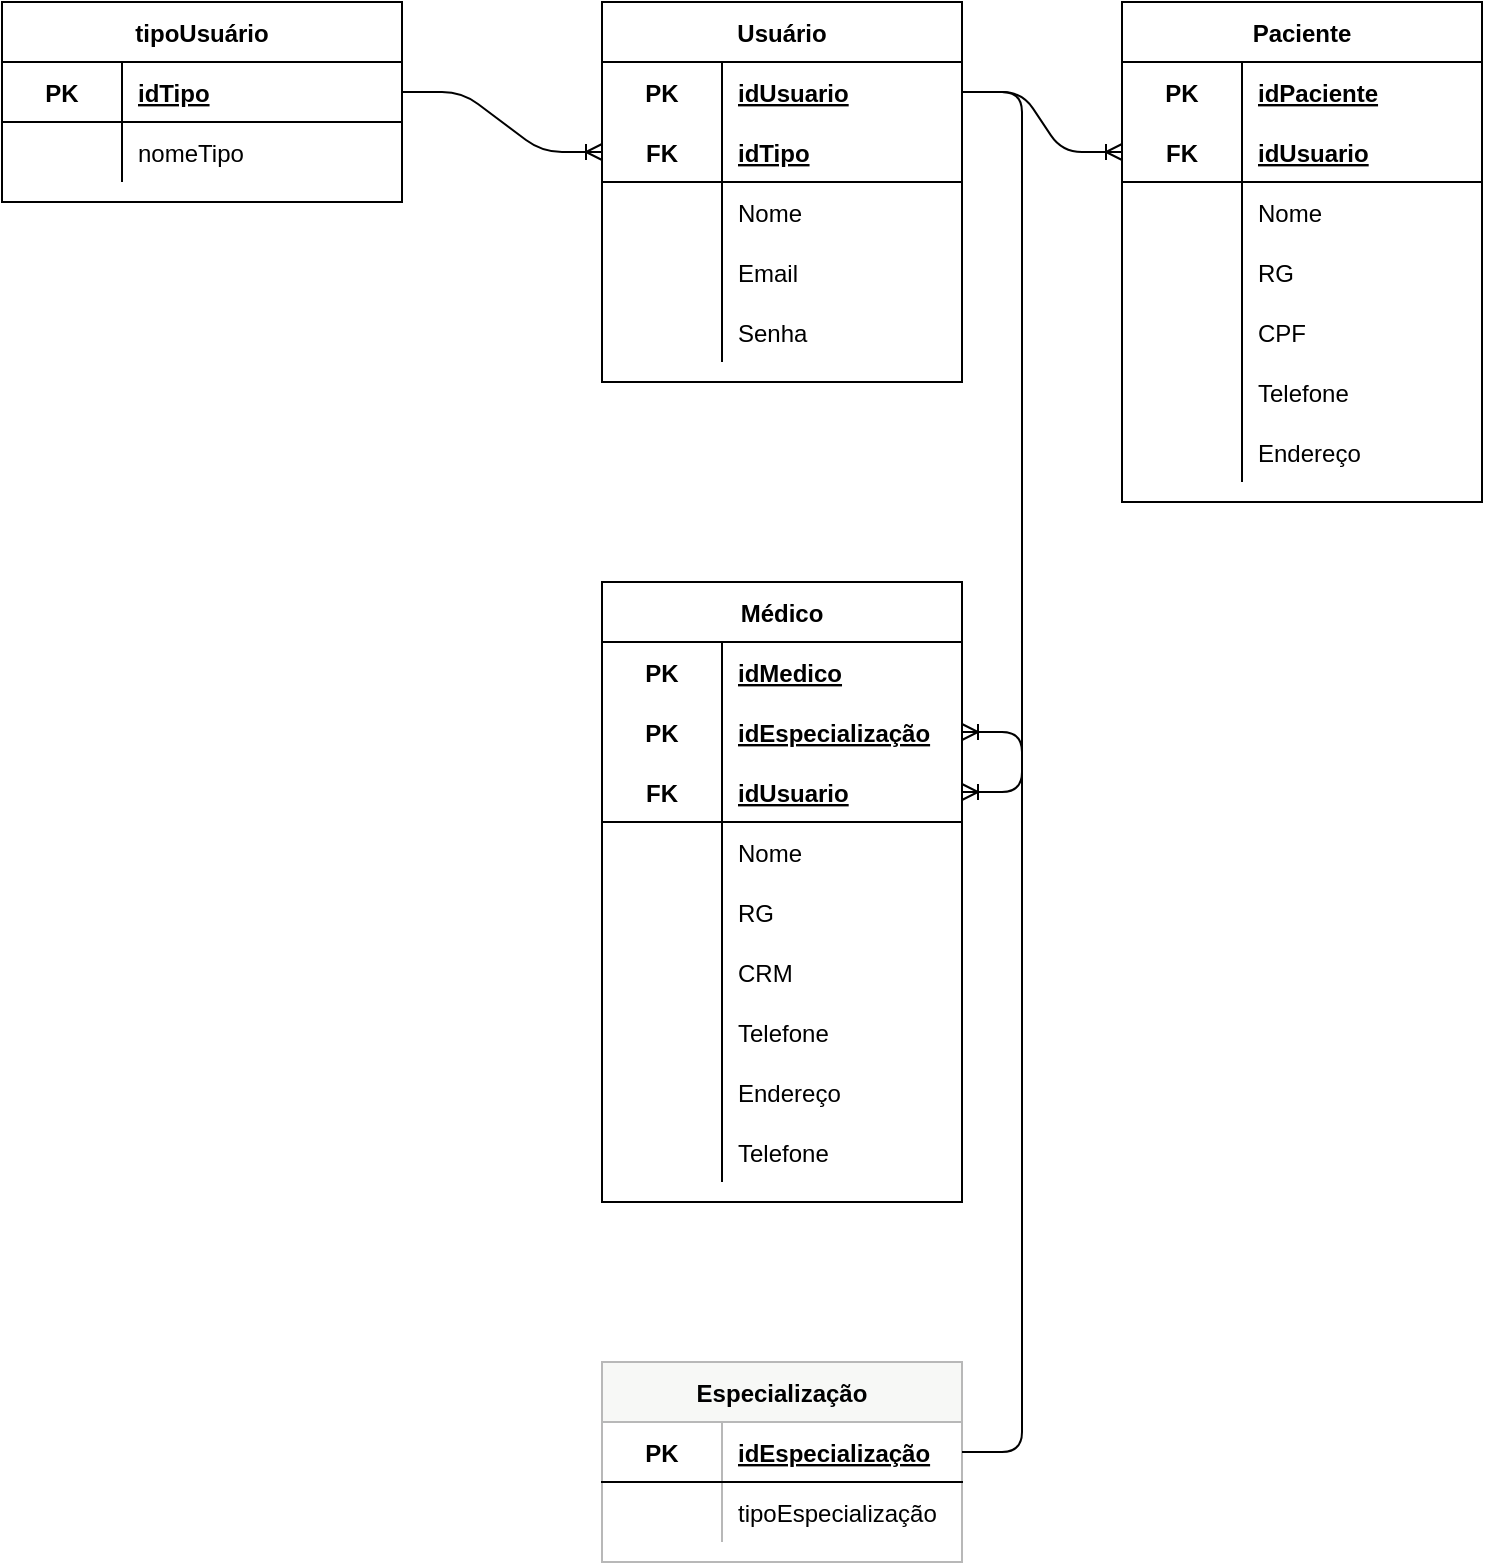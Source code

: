 <mxfile version="14.9.8" type="device"><diagram id="ihOLr5yhqnyFd6Ik1lFn" name="Page-1"><mxGraphModel dx="1038" dy="521" grid="1" gridSize="10" guides="1" tooltips="1" connect="1" arrows="1" fold="1" page="1" pageScale="1" pageWidth="827" pageHeight="1169" math="0" shadow="0"><root><mxCell id="0"/><mxCell id="1" parent="0"/><mxCell id="uqrDdDgDP5PHj7QKBSZh-1" value="tipoUsuário" style="shape=table;startSize=30;container=1;collapsible=1;childLayout=tableLayout;fixedRows=1;rowLines=0;fontStyle=1;align=center;resizeLast=1;" vertex="1" parent="1"><mxGeometry x="40" y="40" width="200" height="100" as="geometry"/></mxCell><mxCell id="uqrDdDgDP5PHj7QKBSZh-5" value="" style="shape=partialRectangle;collapsible=0;dropTarget=0;pointerEvents=0;fillColor=none;top=0;left=0;bottom=1;right=0;points=[[0,0.5],[1,0.5]];portConstraint=eastwest;" vertex="1" parent="uqrDdDgDP5PHj7QKBSZh-1"><mxGeometry y="30" width="200" height="30" as="geometry"/></mxCell><mxCell id="uqrDdDgDP5PHj7QKBSZh-6" value="PK" style="shape=partialRectangle;connectable=0;fillColor=none;top=0;left=0;bottom=0;right=0;fontStyle=1;overflow=hidden;" vertex="1" parent="uqrDdDgDP5PHj7QKBSZh-5"><mxGeometry width="60" height="30" as="geometry"/></mxCell><mxCell id="uqrDdDgDP5PHj7QKBSZh-7" value="idTipo" style="shape=partialRectangle;connectable=0;fillColor=none;top=0;left=0;bottom=0;right=0;align=left;spacingLeft=6;fontStyle=5;overflow=hidden;" vertex="1" parent="uqrDdDgDP5PHj7QKBSZh-5"><mxGeometry x="60" width="140" height="30" as="geometry"/></mxCell><mxCell id="uqrDdDgDP5PHj7QKBSZh-11" value="" style="shape=partialRectangle;collapsible=0;dropTarget=0;pointerEvents=0;fillColor=none;top=0;left=0;bottom=0;right=0;points=[[0,0.5],[1,0.5]];portConstraint=eastwest;" vertex="1" parent="uqrDdDgDP5PHj7QKBSZh-1"><mxGeometry y="60" width="200" height="30" as="geometry"/></mxCell><mxCell id="uqrDdDgDP5PHj7QKBSZh-12" value="" style="shape=partialRectangle;connectable=0;fillColor=none;top=0;left=0;bottom=0;right=0;editable=1;overflow=hidden;" vertex="1" parent="uqrDdDgDP5PHj7QKBSZh-11"><mxGeometry width="60" height="30" as="geometry"/></mxCell><mxCell id="uqrDdDgDP5PHj7QKBSZh-13" value="nomeTipo" style="shape=partialRectangle;connectable=0;fillColor=none;top=0;left=0;bottom=0;right=0;align=left;spacingLeft=6;overflow=hidden;" vertex="1" parent="uqrDdDgDP5PHj7QKBSZh-11"><mxGeometry x="60" width="140" height="30" as="geometry"/></mxCell><mxCell id="uqrDdDgDP5PHj7QKBSZh-17" value="Usuário" style="shape=table;startSize=30;container=1;collapsible=1;childLayout=tableLayout;fixedRows=1;rowLines=0;fontStyle=1;align=center;resizeLast=1;" vertex="1" parent="1"><mxGeometry x="340" y="40" width="180" height="190" as="geometry"/></mxCell><mxCell id="uqrDdDgDP5PHj7QKBSZh-18" value="" style="shape=partialRectangle;collapsible=0;dropTarget=0;pointerEvents=0;fillColor=none;top=0;left=0;bottom=0;right=0;points=[[0,0.5],[1,0.5]];portConstraint=eastwest;" vertex="1" parent="uqrDdDgDP5PHj7QKBSZh-17"><mxGeometry y="30" width="180" height="30" as="geometry"/></mxCell><mxCell id="uqrDdDgDP5PHj7QKBSZh-19" value="PK" style="shape=partialRectangle;connectable=0;fillColor=none;top=0;left=0;bottom=0;right=0;fontStyle=1;overflow=hidden;" vertex="1" parent="uqrDdDgDP5PHj7QKBSZh-18"><mxGeometry width="60" height="30" as="geometry"/></mxCell><mxCell id="uqrDdDgDP5PHj7QKBSZh-20" value="idUsuario" style="shape=partialRectangle;connectable=0;fillColor=none;top=0;left=0;bottom=0;right=0;align=left;spacingLeft=6;fontStyle=5;overflow=hidden;" vertex="1" parent="uqrDdDgDP5PHj7QKBSZh-18"><mxGeometry x="60" width="120" height="30" as="geometry"/></mxCell><mxCell id="uqrDdDgDP5PHj7QKBSZh-21" value="" style="shape=partialRectangle;collapsible=0;dropTarget=0;pointerEvents=0;fillColor=none;top=0;left=0;bottom=1;right=0;points=[[0,0.5],[1,0.5]];portConstraint=eastwest;" vertex="1" parent="uqrDdDgDP5PHj7QKBSZh-17"><mxGeometry y="60" width="180" height="30" as="geometry"/></mxCell><mxCell id="uqrDdDgDP5PHj7QKBSZh-22" value="FK" style="shape=partialRectangle;connectable=0;fillColor=none;top=0;left=0;bottom=0;right=0;fontStyle=1;overflow=hidden;" vertex="1" parent="uqrDdDgDP5PHj7QKBSZh-21"><mxGeometry width="60" height="30" as="geometry"/></mxCell><mxCell id="uqrDdDgDP5PHj7QKBSZh-23" value="idTipo" style="shape=partialRectangle;connectable=0;fillColor=none;top=0;left=0;bottom=0;right=0;align=left;spacingLeft=6;fontStyle=5;overflow=hidden;" vertex="1" parent="uqrDdDgDP5PHj7QKBSZh-21"><mxGeometry x="60" width="120" height="30" as="geometry"/></mxCell><mxCell id="uqrDdDgDP5PHj7QKBSZh-24" value="" style="shape=partialRectangle;collapsible=0;dropTarget=0;pointerEvents=0;fillColor=none;top=0;left=0;bottom=0;right=0;points=[[0,0.5],[1,0.5]];portConstraint=eastwest;" vertex="1" parent="uqrDdDgDP5PHj7QKBSZh-17"><mxGeometry y="90" width="180" height="30" as="geometry"/></mxCell><mxCell id="uqrDdDgDP5PHj7QKBSZh-25" value="" style="shape=partialRectangle;connectable=0;fillColor=none;top=0;left=0;bottom=0;right=0;editable=1;overflow=hidden;" vertex="1" parent="uqrDdDgDP5PHj7QKBSZh-24"><mxGeometry width="60" height="30" as="geometry"/></mxCell><mxCell id="uqrDdDgDP5PHj7QKBSZh-26" value="Nome" style="shape=partialRectangle;connectable=0;fillColor=none;top=0;left=0;bottom=0;right=0;align=left;spacingLeft=6;overflow=hidden;" vertex="1" parent="uqrDdDgDP5PHj7QKBSZh-24"><mxGeometry x="60" width="120" height="30" as="geometry"/></mxCell><mxCell id="uqrDdDgDP5PHj7QKBSZh-27" value="" style="shape=partialRectangle;collapsible=0;dropTarget=0;pointerEvents=0;fillColor=none;top=0;left=0;bottom=0;right=0;points=[[0,0.5],[1,0.5]];portConstraint=eastwest;" vertex="1" parent="uqrDdDgDP5PHj7QKBSZh-17"><mxGeometry y="120" width="180" height="30" as="geometry"/></mxCell><mxCell id="uqrDdDgDP5PHj7QKBSZh-28" value="" style="shape=partialRectangle;connectable=0;fillColor=none;top=0;left=0;bottom=0;right=0;editable=1;overflow=hidden;" vertex="1" parent="uqrDdDgDP5PHj7QKBSZh-27"><mxGeometry width="60" height="30" as="geometry"/></mxCell><mxCell id="uqrDdDgDP5PHj7QKBSZh-29" value="Email" style="shape=partialRectangle;connectable=0;fillColor=none;top=0;left=0;bottom=0;right=0;align=left;spacingLeft=6;overflow=hidden;" vertex="1" parent="uqrDdDgDP5PHj7QKBSZh-27"><mxGeometry x="60" width="120" height="30" as="geometry"/></mxCell><mxCell id="uqrDdDgDP5PHj7QKBSZh-43" value="" style="shape=partialRectangle;collapsible=0;dropTarget=0;pointerEvents=0;fillColor=none;top=0;left=0;bottom=0;right=0;points=[[0,0.5],[1,0.5]];portConstraint=eastwest;" vertex="1" parent="uqrDdDgDP5PHj7QKBSZh-17"><mxGeometry y="150" width="180" height="30" as="geometry"/></mxCell><mxCell id="uqrDdDgDP5PHj7QKBSZh-44" value="" style="shape=partialRectangle;connectable=0;fillColor=none;top=0;left=0;bottom=0;right=0;editable=1;overflow=hidden;" vertex="1" parent="uqrDdDgDP5PHj7QKBSZh-43"><mxGeometry width="60" height="30" as="geometry"/></mxCell><mxCell id="uqrDdDgDP5PHj7QKBSZh-45" value="Senha" style="shape=partialRectangle;connectable=0;fillColor=none;top=0;left=0;bottom=0;right=0;align=left;spacingLeft=6;overflow=hidden;" vertex="1" parent="uqrDdDgDP5PHj7QKBSZh-43"><mxGeometry x="60" width="120" height="30" as="geometry"/></mxCell><mxCell id="uqrDdDgDP5PHj7QKBSZh-49" value="" style="edgeStyle=entityRelationEdgeStyle;fontSize=12;html=1;endArrow=ERoneToMany;exitX=1;exitY=0.5;exitDx=0;exitDy=0;entryX=0;entryY=0.5;entryDx=0;entryDy=0;" edge="1" parent="1" source="uqrDdDgDP5PHj7QKBSZh-5" target="uqrDdDgDP5PHj7QKBSZh-21"><mxGeometry width="100" height="100" relative="1" as="geometry"><mxPoint x="360" y="160" as="sourcePoint"/><mxPoint x="460" y="60" as="targetPoint"/></mxGeometry></mxCell><mxCell id="uqrDdDgDP5PHj7QKBSZh-50" value="Paciente" style="shape=table;startSize=30;container=1;collapsible=1;childLayout=tableLayout;fixedRows=1;rowLines=0;fontStyle=1;align=center;resizeLast=1;" vertex="1" parent="1"><mxGeometry x="600" y="40" width="180" height="250" as="geometry"/></mxCell><mxCell id="uqrDdDgDP5PHj7QKBSZh-51" value="" style="shape=partialRectangle;collapsible=0;dropTarget=0;pointerEvents=0;fillColor=none;top=0;left=0;bottom=0;right=0;points=[[0,0.5],[1,0.5]];portConstraint=eastwest;" vertex="1" parent="uqrDdDgDP5PHj7QKBSZh-50"><mxGeometry y="30" width="180" height="30" as="geometry"/></mxCell><mxCell id="uqrDdDgDP5PHj7QKBSZh-52" value="PK" style="shape=partialRectangle;connectable=0;fillColor=none;top=0;left=0;bottom=0;right=0;fontStyle=1;overflow=hidden;" vertex="1" parent="uqrDdDgDP5PHj7QKBSZh-51"><mxGeometry width="60" height="30" as="geometry"/></mxCell><mxCell id="uqrDdDgDP5PHj7QKBSZh-53" value="idPaciente" style="shape=partialRectangle;connectable=0;fillColor=none;top=0;left=0;bottom=0;right=0;align=left;spacingLeft=6;fontStyle=5;overflow=hidden;" vertex="1" parent="uqrDdDgDP5PHj7QKBSZh-51"><mxGeometry x="60" width="120" height="30" as="geometry"/></mxCell><mxCell id="uqrDdDgDP5PHj7QKBSZh-54" value="" style="shape=partialRectangle;collapsible=0;dropTarget=0;pointerEvents=0;fillColor=none;top=0;left=0;bottom=1;right=0;points=[[0,0.5],[1,0.5]];portConstraint=eastwest;" vertex="1" parent="uqrDdDgDP5PHj7QKBSZh-50"><mxGeometry y="60" width="180" height="30" as="geometry"/></mxCell><mxCell id="uqrDdDgDP5PHj7QKBSZh-55" value="FK" style="shape=partialRectangle;connectable=0;fillColor=none;top=0;left=0;bottom=0;right=0;fontStyle=1;overflow=hidden;" vertex="1" parent="uqrDdDgDP5PHj7QKBSZh-54"><mxGeometry width="60" height="30" as="geometry"/></mxCell><mxCell id="uqrDdDgDP5PHj7QKBSZh-56" value="idUsuario" style="shape=partialRectangle;connectable=0;fillColor=none;top=0;left=0;bottom=0;right=0;align=left;spacingLeft=6;fontStyle=5;overflow=hidden;" vertex="1" parent="uqrDdDgDP5PHj7QKBSZh-54"><mxGeometry x="60" width="120" height="30" as="geometry"/></mxCell><mxCell id="uqrDdDgDP5PHj7QKBSZh-57" value="" style="shape=partialRectangle;collapsible=0;dropTarget=0;pointerEvents=0;fillColor=none;top=0;left=0;bottom=0;right=0;points=[[0,0.5],[1,0.5]];portConstraint=eastwest;" vertex="1" parent="uqrDdDgDP5PHj7QKBSZh-50"><mxGeometry y="90" width="180" height="30" as="geometry"/></mxCell><mxCell id="uqrDdDgDP5PHj7QKBSZh-58" value="" style="shape=partialRectangle;connectable=0;fillColor=none;top=0;left=0;bottom=0;right=0;editable=1;overflow=hidden;" vertex="1" parent="uqrDdDgDP5PHj7QKBSZh-57"><mxGeometry width="60" height="30" as="geometry"/></mxCell><mxCell id="uqrDdDgDP5PHj7QKBSZh-59" value="Nome" style="shape=partialRectangle;connectable=0;fillColor=none;top=0;left=0;bottom=0;right=0;align=left;spacingLeft=6;overflow=hidden;" vertex="1" parent="uqrDdDgDP5PHj7QKBSZh-57"><mxGeometry x="60" width="120" height="30" as="geometry"/></mxCell><mxCell id="uqrDdDgDP5PHj7QKBSZh-60" value="" style="shape=partialRectangle;collapsible=0;dropTarget=0;pointerEvents=0;fillColor=none;top=0;left=0;bottom=0;right=0;points=[[0,0.5],[1,0.5]];portConstraint=eastwest;" vertex="1" parent="uqrDdDgDP5PHj7QKBSZh-50"><mxGeometry y="120" width="180" height="30" as="geometry"/></mxCell><mxCell id="uqrDdDgDP5PHj7QKBSZh-61" value="" style="shape=partialRectangle;connectable=0;fillColor=none;top=0;left=0;bottom=0;right=0;editable=1;overflow=hidden;" vertex="1" parent="uqrDdDgDP5PHj7QKBSZh-60"><mxGeometry width="60" height="30" as="geometry"/></mxCell><mxCell id="uqrDdDgDP5PHj7QKBSZh-62" value="RG" style="shape=partialRectangle;connectable=0;fillColor=none;top=0;left=0;bottom=0;right=0;align=left;spacingLeft=6;overflow=hidden;" vertex="1" parent="uqrDdDgDP5PHj7QKBSZh-60"><mxGeometry x="60" width="120" height="30" as="geometry"/></mxCell><mxCell id="uqrDdDgDP5PHj7QKBSZh-63" value="" style="shape=partialRectangle;collapsible=0;dropTarget=0;pointerEvents=0;fillColor=none;top=0;left=0;bottom=0;right=0;points=[[0,0.5],[1,0.5]];portConstraint=eastwest;" vertex="1" parent="uqrDdDgDP5PHj7QKBSZh-50"><mxGeometry y="150" width="180" height="30" as="geometry"/></mxCell><mxCell id="uqrDdDgDP5PHj7QKBSZh-64" value="" style="shape=partialRectangle;connectable=0;fillColor=none;top=0;left=0;bottom=0;right=0;editable=1;overflow=hidden;" vertex="1" parent="uqrDdDgDP5PHj7QKBSZh-63"><mxGeometry width="60" height="30" as="geometry"/></mxCell><mxCell id="uqrDdDgDP5PHj7QKBSZh-65" value="CPF" style="shape=partialRectangle;connectable=0;fillColor=none;top=0;left=0;bottom=0;right=0;align=left;spacingLeft=6;overflow=hidden;" vertex="1" parent="uqrDdDgDP5PHj7QKBSZh-63"><mxGeometry x="60" width="120" height="30" as="geometry"/></mxCell><mxCell id="uqrDdDgDP5PHj7QKBSZh-66" value="" style="shape=partialRectangle;collapsible=0;dropTarget=0;pointerEvents=0;fillColor=none;top=0;left=0;bottom=0;right=0;points=[[0,0.5],[1,0.5]];portConstraint=eastwest;" vertex="1" parent="uqrDdDgDP5PHj7QKBSZh-50"><mxGeometry y="180" width="180" height="30" as="geometry"/></mxCell><mxCell id="uqrDdDgDP5PHj7QKBSZh-67" value="" style="shape=partialRectangle;connectable=0;fillColor=none;top=0;left=0;bottom=0;right=0;editable=1;overflow=hidden;" vertex="1" parent="uqrDdDgDP5PHj7QKBSZh-66"><mxGeometry width="60" height="30" as="geometry"/></mxCell><mxCell id="uqrDdDgDP5PHj7QKBSZh-68" value="Telefone" style="shape=partialRectangle;connectable=0;fillColor=none;top=0;left=0;bottom=0;right=0;align=left;spacingLeft=6;overflow=hidden;" vertex="1" parent="uqrDdDgDP5PHj7QKBSZh-66"><mxGeometry x="60" width="120" height="30" as="geometry"/></mxCell><mxCell id="uqrDdDgDP5PHj7QKBSZh-69" value="" style="shape=partialRectangle;collapsible=0;dropTarget=0;pointerEvents=0;fillColor=none;top=0;left=0;bottom=0;right=0;points=[[0,0.5],[1,0.5]];portConstraint=eastwest;" vertex="1" parent="uqrDdDgDP5PHj7QKBSZh-50"><mxGeometry y="210" width="180" height="30" as="geometry"/></mxCell><mxCell id="uqrDdDgDP5PHj7QKBSZh-70" value="" style="shape=partialRectangle;connectable=0;fillColor=none;top=0;left=0;bottom=0;right=0;editable=1;overflow=hidden;" vertex="1" parent="uqrDdDgDP5PHj7QKBSZh-69"><mxGeometry width="60" height="30" as="geometry"/></mxCell><mxCell id="uqrDdDgDP5PHj7QKBSZh-71" value="Endereço" style="shape=partialRectangle;connectable=0;fillColor=none;top=0;left=0;bottom=0;right=0;align=left;spacingLeft=6;overflow=hidden;" vertex="1" parent="uqrDdDgDP5PHj7QKBSZh-69"><mxGeometry x="60" width="120" height="30" as="geometry"/></mxCell><mxCell id="uqrDdDgDP5PHj7QKBSZh-73" value="" style="edgeStyle=entityRelationEdgeStyle;fontSize=12;html=1;endArrow=ERoneToMany;exitX=1;exitY=0.5;exitDx=0;exitDy=0;entryX=0;entryY=0.5;entryDx=0;entryDy=0;" edge="1" parent="1" source="uqrDdDgDP5PHj7QKBSZh-18" target="uqrDdDgDP5PHj7QKBSZh-54"><mxGeometry width="100" height="100" relative="1" as="geometry"><mxPoint x="490" y="215" as="sourcePoint"/><mxPoint x="590" y="115" as="targetPoint"/></mxGeometry></mxCell><mxCell id="uqrDdDgDP5PHj7QKBSZh-74" value="Médico" style="shape=table;startSize=30;container=1;collapsible=1;childLayout=tableLayout;fixedRows=1;rowLines=0;fontStyle=1;align=center;resizeLast=1;" vertex="1" parent="1"><mxGeometry x="340" y="330" width="180" height="310" as="geometry"/></mxCell><mxCell id="uqrDdDgDP5PHj7QKBSZh-75" value="" style="shape=partialRectangle;collapsible=0;dropTarget=0;pointerEvents=0;fillColor=none;top=0;left=0;bottom=0;right=0;points=[[0,0.5],[1,0.5]];portConstraint=eastwest;" vertex="1" parent="uqrDdDgDP5PHj7QKBSZh-74"><mxGeometry y="30" width="180" height="30" as="geometry"/></mxCell><mxCell id="uqrDdDgDP5PHj7QKBSZh-76" value="PK" style="shape=partialRectangle;connectable=0;fillColor=none;top=0;left=0;bottom=0;right=0;fontStyle=1;overflow=hidden;" vertex="1" parent="uqrDdDgDP5PHj7QKBSZh-75"><mxGeometry width="60" height="30" as="geometry"/></mxCell><mxCell id="uqrDdDgDP5PHj7QKBSZh-77" value="idMedico" style="shape=partialRectangle;connectable=0;fillColor=none;top=0;left=0;bottom=0;right=0;align=left;spacingLeft=6;fontStyle=5;overflow=hidden;" vertex="1" parent="uqrDdDgDP5PHj7QKBSZh-75"><mxGeometry x="60" width="120" height="30" as="geometry"/></mxCell><mxCell id="uqrDdDgDP5PHj7QKBSZh-120" value="" style="shape=partialRectangle;collapsible=0;dropTarget=0;pointerEvents=0;fillColor=none;top=0;left=0;bottom=0;right=0;points=[[0,0.5],[1,0.5]];portConstraint=eastwest;" vertex="1" parent="uqrDdDgDP5PHj7QKBSZh-74"><mxGeometry y="60" width="180" height="30" as="geometry"/></mxCell><mxCell id="uqrDdDgDP5PHj7QKBSZh-121" value="PK" style="shape=partialRectangle;connectable=0;fillColor=none;top=0;left=0;bottom=0;right=0;fontStyle=1;overflow=hidden;" vertex="1" parent="uqrDdDgDP5PHj7QKBSZh-120"><mxGeometry width="60" height="30" as="geometry"/></mxCell><mxCell id="uqrDdDgDP5PHj7QKBSZh-122" value="idEspecialização" style="shape=partialRectangle;connectable=0;fillColor=none;top=0;left=0;bottom=0;right=0;align=left;spacingLeft=6;fontStyle=5;overflow=hidden;" vertex="1" parent="uqrDdDgDP5PHj7QKBSZh-120"><mxGeometry x="60" width="120" height="30" as="geometry"/></mxCell><mxCell id="uqrDdDgDP5PHj7QKBSZh-78" value="" style="shape=partialRectangle;collapsible=0;dropTarget=0;pointerEvents=0;fillColor=none;top=0;left=0;bottom=1;right=0;points=[[0,0.5],[1,0.5]];portConstraint=eastwest;" vertex="1" parent="uqrDdDgDP5PHj7QKBSZh-74"><mxGeometry y="90" width="180" height="30" as="geometry"/></mxCell><mxCell id="uqrDdDgDP5PHj7QKBSZh-79" value="FK" style="shape=partialRectangle;connectable=0;fillColor=none;top=0;left=0;bottom=0;right=0;fontStyle=1;overflow=hidden;" vertex="1" parent="uqrDdDgDP5PHj7QKBSZh-78"><mxGeometry width="60" height="30" as="geometry"/></mxCell><mxCell id="uqrDdDgDP5PHj7QKBSZh-80" value="idUsuario" style="shape=partialRectangle;connectable=0;fillColor=none;top=0;left=0;bottom=0;right=0;align=left;spacingLeft=6;fontStyle=5;overflow=hidden;" vertex="1" parent="uqrDdDgDP5PHj7QKBSZh-78"><mxGeometry x="60" width="120" height="30" as="geometry"/></mxCell><mxCell id="uqrDdDgDP5PHj7QKBSZh-81" value="" style="shape=partialRectangle;collapsible=0;dropTarget=0;pointerEvents=0;fillColor=none;top=0;left=0;bottom=0;right=0;points=[[0,0.5],[1,0.5]];portConstraint=eastwest;" vertex="1" parent="uqrDdDgDP5PHj7QKBSZh-74"><mxGeometry y="120" width="180" height="30" as="geometry"/></mxCell><mxCell id="uqrDdDgDP5PHj7QKBSZh-82" value="" style="shape=partialRectangle;connectable=0;fillColor=none;top=0;left=0;bottom=0;right=0;editable=1;overflow=hidden;" vertex="1" parent="uqrDdDgDP5PHj7QKBSZh-81"><mxGeometry width="60" height="30" as="geometry"/></mxCell><mxCell id="uqrDdDgDP5PHj7QKBSZh-83" value="Nome" style="shape=partialRectangle;connectable=0;fillColor=none;top=0;left=0;bottom=0;right=0;align=left;spacingLeft=6;overflow=hidden;" vertex="1" parent="uqrDdDgDP5PHj7QKBSZh-81"><mxGeometry x="60" width="120" height="30" as="geometry"/></mxCell><mxCell id="uqrDdDgDP5PHj7QKBSZh-84" value="" style="shape=partialRectangle;collapsible=0;dropTarget=0;pointerEvents=0;fillColor=none;top=0;left=0;bottom=0;right=0;points=[[0,0.5],[1,0.5]];portConstraint=eastwest;" vertex="1" parent="uqrDdDgDP5PHj7QKBSZh-74"><mxGeometry y="150" width="180" height="30" as="geometry"/></mxCell><mxCell id="uqrDdDgDP5PHj7QKBSZh-85" value="" style="shape=partialRectangle;connectable=0;fillColor=none;top=0;left=0;bottom=0;right=0;editable=1;overflow=hidden;" vertex="1" parent="uqrDdDgDP5PHj7QKBSZh-84"><mxGeometry width="60" height="30" as="geometry"/></mxCell><mxCell id="uqrDdDgDP5PHj7QKBSZh-86" value="RG" style="shape=partialRectangle;connectable=0;fillColor=none;top=0;left=0;bottom=0;right=0;align=left;spacingLeft=6;overflow=hidden;" vertex="1" parent="uqrDdDgDP5PHj7QKBSZh-84"><mxGeometry x="60" width="120" height="30" as="geometry"/></mxCell><mxCell id="uqrDdDgDP5PHj7QKBSZh-87" value="" style="shape=partialRectangle;collapsible=0;dropTarget=0;pointerEvents=0;fillColor=none;top=0;left=0;bottom=0;right=0;points=[[0,0.5],[1,0.5]];portConstraint=eastwest;" vertex="1" parent="uqrDdDgDP5PHj7QKBSZh-74"><mxGeometry y="180" width="180" height="30" as="geometry"/></mxCell><mxCell id="uqrDdDgDP5PHj7QKBSZh-88" value="" style="shape=partialRectangle;connectable=0;fillColor=none;top=0;left=0;bottom=0;right=0;editable=1;overflow=hidden;" vertex="1" parent="uqrDdDgDP5PHj7QKBSZh-87"><mxGeometry width="60" height="30" as="geometry"/></mxCell><mxCell id="uqrDdDgDP5PHj7QKBSZh-89" value="CRM" style="shape=partialRectangle;connectable=0;fillColor=none;top=0;left=0;bottom=0;right=0;align=left;spacingLeft=6;overflow=hidden;" vertex="1" parent="uqrDdDgDP5PHj7QKBSZh-87"><mxGeometry x="60" width="120" height="30" as="geometry"/></mxCell><mxCell id="uqrDdDgDP5PHj7QKBSZh-90" value="" style="shape=partialRectangle;collapsible=0;dropTarget=0;pointerEvents=0;fillColor=none;top=0;left=0;bottom=0;right=0;points=[[0,0.5],[1,0.5]];portConstraint=eastwest;" vertex="1" parent="uqrDdDgDP5PHj7QKBSZh-74"><mxGeometry y="210" width="180" height="30" as="geometry"/></mxCell><mxCell id="uqrDdDgDP5PHj7QKBSZh-91" value="" style="shape=partialRectangle;connectable=0;fillColor=none;top=0;left=0;bottom=0;right=0;editable=1;overflow=hidden;" vertex="1" parent="uqrDdDgDP5PHj7QKBSZh-90"><mxGeometry width="60" height="30" as="geometry"/></mxCell><mxCell id="uqrDdDgDP5PHj7QKBSZh-92" value="Telefone" style="shape=partialRectangle;connectable=0;fillColor=none;top=0;left=0;bottom=0;right=0;align=left;spacingLeft=6;overflow=hidden;" vertex="1" parent="uqrDdDgDP5PHj7QKBSZh-90"><mxGeometry x="60" width="120" height="30" as="geometry"/></mxCell><mxCell id="uqrDdDgDP5PHj7QKBSZh-93" value="" style="shape=partialRectangle;collapsible=0;dropTarget=0;pointerEvents=0;fillColor=none;top=0;left=0;bottom=0;right=0;points=[[0,0.5],[1,0.5]];portConstraint=eastwest;" vertex="1" parent="uqrDdDgDP5PHj7QKBSZh-74"><mxGeometry y="240" width="180" height="30" as="geometry"/></mxCell><mxCell id="uqrDdDgDP5PHj7QKBSZh-94" value="" style="shape=partialRectangle;connectable=0;fillColor=none;top=0;left=0;bottom=0;right=0;editable=1;overflow=hidden;" vertex="1" parent="uqrDdDgDP5PHj7QKBSZh-93"><mxGeometry width="60" height="30" as="geometry"/></mxCell><mxCell id="uqrDdDgDP5PHj7QKBSZh-95" value="Endereço" style="shape=partialRectangle;connectable=0;fillColor=none;top=0;left=0;bottom=0;right=0;align=left;spacingLeft=6;overflow=hidden;" vertex="1" parent="uqrDdDgDP5PHj7QKBSZh-93"><mxGeometry x="60" width="120" height="30" as="geometry"/></mxCell><mxCell id="uqrDdDgDP5PHj7QKBSZh-98" value="" style="shape=partialRectangle;collapsible=0;dropTarget=0;pointerEvents=0;fillColor=none;top=0;left=0;bottom=0;right=0;points=[[0,0.5],[1,0.5]];portConstraint=eastwest;" vertex="1" parent="uqrDdDgDP5PHj7QKBSZh-74"><mxGeometry y="270" width="180" height="30" as="geometry"/></mxCell><mxCell id="uqrDdDgDP5PHj7QKBSZh-99" value="" style="shape=partialRectangle;connectable=0;fillColor=none;top=0;left=0;bottom=0;right=0;editable=1;overflow=hidden;" vertex="1" parent="uqrDdDgDP5PHj7QKBSZh-98"><mxGeometry width="60" height="30" as="geometry"/></mxCell><mxCell id="uqrDdDgDP5PHj7QKBSZh-100" value="Telefone" style="shape=partialRectangle;connectable=0;fillColor=none;top=0;left=0;bottom=0;right=0;align=left;spacingLeft=6;overflow=hidden;" vertex="1" parent="uqrDdDgDP5PHj7QKBSZh-98"><mxGeometry x="60" width="120" height="30" as="geometry"/></mxCell><mxCell id="uqrDdDgDP5PHj7QKBSZh-97" value="" style="edgeStyle=entityRelationEdgeStyle;fontSize=12;html=1;endArrow=ERoneToMany;entryX=1;entryY=0.5;entryDx=0;entryDy=0;" edge="1" parent="1" source="uqrDdDgDP5PHj7QKBSZh-18" target="uqrDdDgDP5PHj7QKBSZh-78"><mxGeometry width="100" height="100" relative="1" as="geometry"><mxPoint x="360" y="260" as="sourcePoint"/><mxPoint x="600" y="420" as="targetPoint"/></mxGeometry></mxCell><mxCell id="uqrDdDgDP5PHj7QKBSZh-123" value="Especialização" style="shape=table;startSize=30;container=1;collapsible=1;childLayout=tableLayout;fixedRows=1;rowLines=0;fontStyle=1;align=center;resizeLast=1;strokeColor=#B8B8B8;fillColor=#F7F8F6;" vertex="1" parent="1"><mxGeometry x="340" y="720" width="180" height="100" as="geometry"/></mxCell><mxCell id="uqrDdDgDP5PHj7QKBSZh-127" value="" style="shape=partialRectangle;collapsible=0;dropTarget=0;pointerEvents=0;fillColor=none;top=0;left=0;bottom=1;right=0;points=[[0,0.5],[1,0.5]];portConstraint=eastwest;" vertex="1" parent="uqrDdDgDP5PHj7QKBSZh-123"><mxGeometry y="30" width="180" height="30" as="geometry"/></mxCell><mxCell id="uqrDdDgDP5PHj7QKBSZh-128" value="PK" style="shape=partialRectangle;connectable=0;fillColor=none;top=0;left=0;bottom=0;right=0;fontStyle=1;overflow=hidden;" vertex="1" parent="uqrDdDgDP5PHj7QKBSZh-127"><mxGeometry width="60" height="30" as="geometry"/></mxCell><mxCell id="uqrDdDgDP5PHj7QKBSZh-129" value="idEspecialização" style="shape=partialRectangle;connectable=0;fillColor=none;top=0;left=0;bottom=0;right=0;align=left;spacingLeft=6;fontStyle=5;overflow=hidden;" vertex="1" parent="uqrDdDgDP5PHj7QKBSZh-127"><mxGeometry x="60" width="120" height="30" as="geometry"/></mxCell><mxCell id="uqrDdDgDP5PHj7QKBSZh-133" value="" style="shape=partialRectangle;collapsible=0;dropTarget=0;pointerEvents=0;fillColor=none;top=0;left=0;bottom=0;right=0;points=[[0,0.5],[1,0.5]];portConstraint=eastwest;" vertex="1" parent="uqrDdDgDP5PHj7QKBSZh-123"><mxGeometry y="60" width="180" height="30" as="geometry"/></mxCell><mxCell id="uqrDdDgDP5PHj7QKBSZh-134" value="" style="shape=partialRectangle;connectable=0;fillColor=none;top=0;left=0;bottom=0;right=0;editable=1;overflow=hidden;" vertex="1" parent="uqrDdDgDP5PHj7QKBSZh-133"><mxGeometry width="60" height="30" as="geometry"/></mxCell><mxCell id="uqrDdDgDP5PHj7QKBSZh-135" value="tipoEspecialização" style="shape=partialRectangle;connectable=0;fillColor=none;top=0;left=0;bottom=0;right=0;align=left;spacingLeft=6;overflow=hidden;" vertex="1" parent="uqrDdDgDP5PHj7QKBSZh-133"><mxGeometry x="60" width="120" height="30" as="geometry"/></mxCell><mxCell id="uqrDdDgDP5PHj7QKBSZh-144" value="" style="edgeStyle=entityRelationEdgeStyle;fontSize=12;html=1;endArrow=ERoneToMany;exitX=1;exitY=0.5;exitDx=0;exitDy=0;entryX=1;entryY=0.5;entryDx=0;entryDy=0;" edge="1" parent="1" source="uqrDdDgDP5PHj7QKBSZh-127" target="uqrDdDgDP5PHj7QKBSZh-120"><mxGeometry width="100" height="100" relative="1" as="geometry"><mxPoint x="640" y="520" as="sourcePoint"/><mxPoint x="690" y="420" as="targetPoint"/></mxGeometry></mxCell></root></mxGraphModel></diagram></mxfile>
